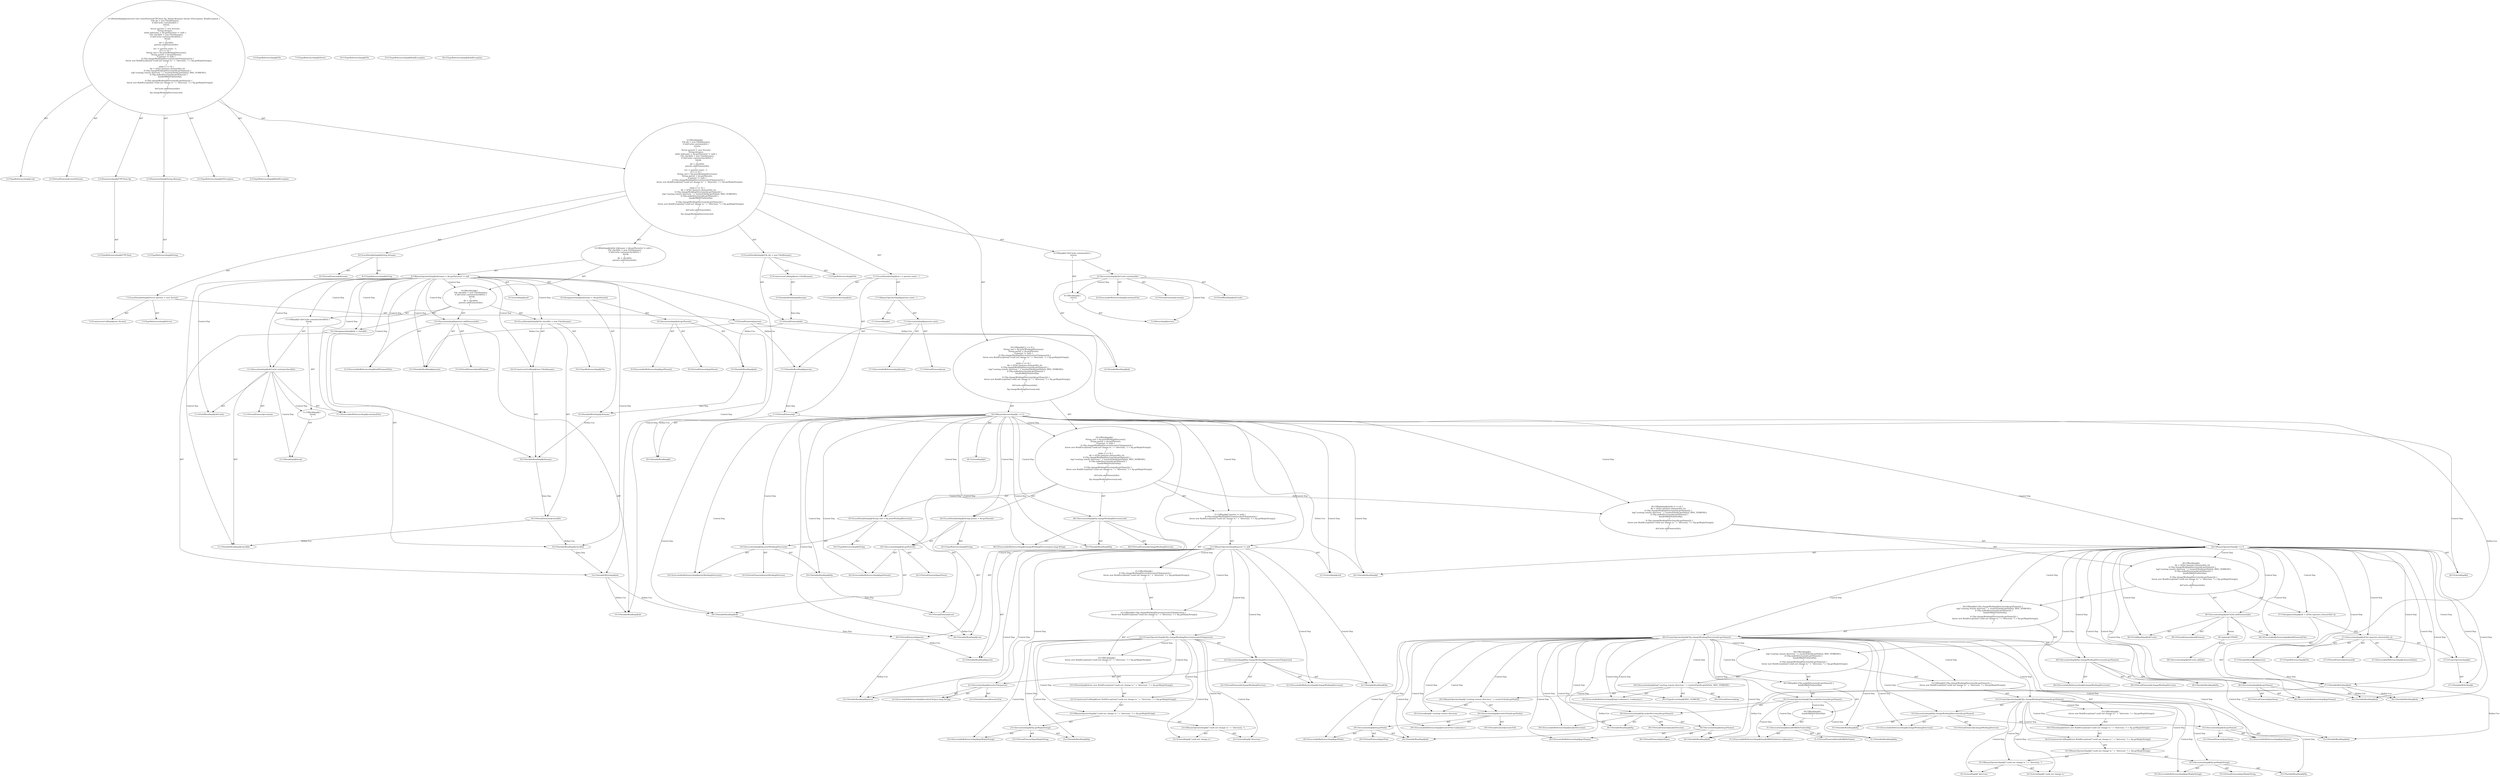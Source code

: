 digraph "createParents#?,FTPClient,String" {
0 [label="2:CtTypeReferenceImpl@void" shape=ellipse]
1 [label="2:CtVirtualElement@createParents" shape=ellipse]
2 [label="2:CtParameterImpl@FTPClient ftp" shape=ellipse]
3 [label="2:CtTypeReferenceImpl@FTPClient" shape=ellipse]
4 [label="2:CtParameterImpl@String filename" shape=ellipse]
5 [label="2:CtTypeReferenceImpl@String" shape=ellipse]
6 [label="2:CtTypeReferenceImpl@IOException" shape=ellipse]
7 [label="2:CtTypeReferenceImpl@BuildException" shape=ellipse]
8 [label="3:CtTypeReferenceImpl@File" shape=ellipse]
9 [label="3:CtTypeReferenceImpl@File" shape=ellipse]
10 [label="3:CtVariableReadImpl@filename" shape=ellipse]
11 [label="3:CtConstructorCallImpl@new File(filename)" shape=ellipse]
12 [label="3:CtVirtualElement@dir" shape=ellipse]
13 [label="3:CtLocalVariableImpl@File dir = new File(filename)" shape=ellipse]
14 [label="4:CtExecutableReferenceImpl@contains(File)" shape=ellipse]
15 [label="4:CtVirtualElement@contains" shape=ellipse]
16 [label="4:CtFieldReadImpl@dirCache" shape=ellipse]
17 [label="4:CtVariableReadImpl@dir" shape=ellipse]
18 [label="4:CtInvocationImpl@dirCache.contains(dir)" shape=ellipse]
19 [label="5:CtReturnImpl@return" shape=ellipse]
20 [label="4:CtBlockImpl@\{
    return;
\}" shape=ellipse]
21 [label="4:CtIfImpl@if (dirCache.contains(dir)) \{
    return;
\}" shape=ellipse]
22 [label="7:CtTypeReferenceImpl@Vector" shape=ellipse]
23 [label="7:CtTypeReferenceImpl@Vector" shape=ellipse]
24 [label="7:CtConstructorCallImpl@new Vector()" shape=ellipse]
25 [label="7:CtVirtualElement@parents" shape=ellipse]
26 [label="7:CtLocalVariableImpl@Vector parents = new Vector()" shape=ellipse]
27 [label="8:CtTypeReferenceImpl@String" shape=ellipse]
28 [label="8:CtVirtualElement@dirname" shape=ellipse]
29 [label="8:CtLocalVariableImpl@String dirname" shape=ellipse]
30 [label="9:CtVariableWriteImpl@dirname" shape=ellipse]
31 [label="9:CtExecutableReferenceImpl@getParent()" shape=ellipse]
32 [label="9:CtVirtualElement@getParent" shape=ellipse]
33 [label="9:CtVariableReadImpl@dir" shape=ellipse]
34 [label="9:CtInvocationImpl@dir.getParent()" shape=ellipse]
35 [label="9:CtAssignmentImpl@(dirname = dir.getParent())" shape=ellipse]
36 [label="9:CtLiteralImpl@null" shape=ellipse]
37 [label="9:CtBinaryOperatorImpl@(dirname = dir.getParent()) != null" shape=ellipse]
38 [label="10:CtTypeReferenceImpl@File" shape=ellipse]
39 [label="10:CtTypeReferenceImpl@File" shape=ellipse]
40 [label="10:CtVariableReadImpl@dirname" shape=ellipse]
41 [label="10:CtConstructorCallImpl@new File(dirname)" shape=ellipse]
42 [label="10:CtVirtualElement@checkDir" shape=ellipse]
43 [label="10:CtLocalVariableImpl@File checkDir = new File(dirname)" shape=ellipse]
44 [label="11:CtExecutableReferenceImpl@contains(File)" shape=ellipse]
45 [label="11:CtVirtualElement@contains" shape=ellipse]
46 [label="11:CtFieldReadImpl@dirCache" shape=ellipse]
47 [label="11:CtVariableReadImpl@checkDir" shape=ellipse]
48 [label="11:CtInvocationImpl@dirCache.contains(checkDir)" shape=ellipse]
49 [label="12:CtBreakImpl@break" shape=ellipse]
50 [label="11:CtBlockImpl@\{
    break;
\}" shape=ellipse]
51 [label="11:CtIfImpl@if (dirCache.contains(checkDir)) \{
    break;
\}" shape=ellipse]
52 [label="14:CtVariableWriteImpl@dir" shape=ellipse]
53 [label="14:CtVariableReadImpl@checkDir" shape=ellipse]
54 [label="14:CtAssignmentImpl@dir = checkDir" shape=ellipse]
55 [label="15:CtExecutableReferenceImpl@addElement(File)" shape=ellipse]
56 [label="15:CtVirtualElement@addElement" shape=ellipse]
57 [label="15:CtVariableReadImpl@parents" shape=ellipse]
58 [label="15:CtVariableReadImpl@dir" shape=ellipse]
59 [label="15:CtInvocationImpl@parents.addElement(dir)" shape=ellipse]
60 [label="9:CtBlockImpl@\{
    File checkDir = new File(dirname);
    if (dirCache.contains(checkDir)) \{
        break;
    \}
    dir = checkDir;
    parents.addElement(dir);
\}" shape=ellipse]
61 [label="9:CtWhileImpl@while ((dirname = dir.getParent()) != null) \{
    File checkDir = new File(dirname);
    if (dirCache.contains(checkDir)) \{
        break;
    \}
    dir = checkDir;
    parents.addElement(dir);
\} " shape=ellipse]
62 [label="17:CtTypeReferenceImpl@int" shape=ellipse]
63 [label="17:CtExecutableReferenceImpl@size()" shape=ellipse]
64 [label="17:CtVirtualElement@size" shape=ellipse]
65 [label="17:CtVariableReadImpl@parents" shape=ellipse]
66 [label="17:CtInvocationImpl@parents.size()" shape=ellipse]
67 [label="17:CtLiteralImpl@1" shape=ellipse]
68 [label="17:CtBinaryOperatorImpl@parents.size() - 1" shape=ellipse]
69 [label="17:CtVirtualElement@i" shape=ellipse]
70 [label="17:CtLocalVariableImpl@int i = parents.size() - 1" shape=ellipse]
71 [label="18:CtVariableReadImpl@i" shape=ellipse]
72 [label="18:CtLiteralImpl@0" shape=ellipse]
73 [label="18:CtBinaryOperatorImpl@i >= 0" shape=ellipse]
74 [label="19:CtTypeReferenceImpl@String" shape=ellipse]
75 [label="19:CtExecutableReferenceImpl@printWorkingDirectory()" shape=ellipse]
76 [label="19:CtVirtualElement@printWorkingDirectory" shape=ellipse]
77 [label="19:CtVariableReadImpl@ftp" shape=ellipse]
78 [label="19:CtInvocationImpl@ftp.printWorkingDirectory()" shape=ellipse]
79 [label="19:CtVirtualElement@cwd" shape=ellipse]
80 [label="19:CtLocalVariableImpl@String cwd = ftp.printWorkingDirectory()" shape=ellipse]
81 [label="20:CtTypeReferenceImpl@String" shape=ellipse]
82 [label="20:CtExecutableReferenceImpl@getParent()" shape=ellipse]
83 [label="20:CtVirtualElement@getParent" shape=ellipse]
84 [label="20:CtVariableReadImpl@dir" shape=ellipse]
85 [label="20:CtInvocationImpl@dir.getParent()" shape=ellipse]
86 [label="20:CtVirtualElement@parent" shape=ellipse]
87 [label="20:CtLocalVariableImpl@String parent = dir.getParent()" shape=ellipse]
88 [label="21:CtVariableReadImpl@parent" shape=ellipse]
89 [label="21:CtLiteralImpl@null" shape=ellipse]
90 [label="21:CtBinaryOperatorImpl@parent != null" shape=ellipse]
91 [label="22:CtExecutableReferenceImpl@changeWorkingDirectory()" shape=ellipse]
92 [label="22:CtVirtualElement@changeWorkingDirectory" shape=ellipse]
93 [label="22:CtVariableReadImpl@ftp" shape=ellipse]
94 [label="22:CtExecutableReferenceImpl@resolveFile(java.lang.String)" shape=ellipse]
95 [label="22:CtVirtualElement@resolveFile" shape=ellipse]
96 [label="22:CtVariableReadImpl@parent" shape=ellipse]
97 [label="22:CtInvocationImpl@resolveFile(parent)" shape=ellipse]
98 [label="22:CtInvocationImpl@ftp.changeWorkingDirectory(resolveFile(parent))" shape=ellipse]
99 [label="22:CtUnaryOperatorImpl@!ftp.changeWorkingDirectory(resolveFile(parent))" shape=ellipse]
100 [label="23:CtTypeReferenceImpl@BuildException" shape=ellipse]
101 [label="23:CtLiteralImpl@\"could not change to \"" shape=ellipse]
102 [label="23:CtLiteralImpl@\"directory: \"" shape=ellipse]
103 [label="23:CtBinaryOperatorImpl@(\"could not change to \" + \"directory: \")" shape=ellipse]
104 [label="23:CtExecutableReferenceImpl@getReplyString()" shape=ellipse]
105 [label="23:CtVirtualElement@getReplyString" shape=ellipse]
106 [label="23:CtVariableReadImpl@ftp" shape=ellipse]
107 [label="23:CtInvocationImpl@ftp.getReplyString()" shape=ellipse]
108 [label="23:CtBinaryOperatorImpl@(\"could not change to \" + \"directory: \") + ftp.getReplyString()" shape=ellipse]
109 [label="23:CtConstructorCallImpl@new BuildException((\"could not change to \" + \"directory: \") + ftp.getReplyString())" shape=ellipse]
110 [label="23:CtThrowImpl@throw new BuildException((\"could not change to \" + \"directory: \") + ftp.getReplyString())" shape=ellipse]
111 [label="22:CtBlockImpl@\{
    throw new BuildException((\"could not change to \" + \"directory: \") + ftp.getReplyString());
\}" shape=ellipse]
112 [label="22:CtIfImpl@if (!ftp.changeWorkingDirectory(resolveFile(parent))) \{
    throw new BuildException((\"could not change to \" + \"directory: \") + ftp.getReplyString());
\}" shape=ellipse]
113 [label="21:CtBlockImpl@\{
    if (!ftp.changeWorkingDirectory(resolveFile(parent))) \{
        throw new BuildException((\"could not change to \" + \"directory: \") + ftp.getReplyString());
    \}
\}" shape=ellipse]
114 [label="21:CtIfImpl@if (parent != null) \{
    if (!ftp.changeWorkingDirectory(resolveFile(parent))) \{
        throw new BuildException((\"could not change to \" + \"directory: \") + ftp.getReplyString());
    \}
\}" shape=ellipse]
115 [label="26:CtVariableReadImpl@i" shape=ellipse]
116 [label="26:CtLiteralImpl@0" shape=ellipse]
117 [label="26:CtBinaryOperatorImpl@i >= 0" shape=ellipse]
118 [label="27:CtVariableWriteImpl@dir" shape=ellipse]
119 [label="27:CtExecutableReferenceImpl@elementAt(int)" shape=ellipse]
120 [label="27:CtVirtualElement@elementAt" shape=ellipse]
121 [label="27:CtVariableReadImpl@parents" shape=ellipse]
122 [label="27:CtVariableWriteImpl@i" shape=ellipse]
123 [label="27:CtUnaryOperatorImpl@i--" shape=ellipse]
124 [label="27:CtInvocationImpl@((File) (parents.elementAt(i--)))" shape=ellipse]
125 [label="27:CtTypeReferenceImpl@File" shape=ellipse]
126 [label="27:CtAssignmentImpl@dir = ((File) (parents.elementAt(i--)))" shape=ellipse]
127 [label="28:CtExecutableReferenceImpl@changeWorkingDirectory()" shape=ellipse]
128 [label="28:CtVirtualElement@changeWorkingDirectory" shape=ellipse]
129 [label="28:CtVariableReadImpl@ftp" shape=ellipse]
130 [label="28:CtExecutableReferenceImpl@getName()" shape=ellipse]
131 [label="28:CtVirtualElement@getName" shape=ellipse]
132 [label="28:CtVariableReadImpl@dir" shape=ellipse]
133 [label="28:CtInvocationImpl@dir.getName()" shape=ellipse]
134 [label="28:CtInvocationImpl@ftp.changeWorkingDirectory(dir.getName())" shape=ellipse]
135 [label="28:CtUnaryOperatorImpl@!ftp.changeWorkingDirectory(dir.getName())" shape=ellipse]
136 [label="29:CtExecutableReferenceImpl@log(<unknown>,<unknown>)" shape=ellipse]
137 [label="29:CtVirtualElement@log" shape=ellipse]
138 [label="29:CtLiteralImpl@\"creating remote directory \"" shape=ellipse]
139 [label="29:CtExecutableReferenceImpl@resolveFile(<unknown>)" shape=ellipse]
140 [label="29:CtVirtualElement@resolveFile" shape=ellipse]
141 [label="29:CtExecutableReferenceImpl@getPath()" shape=ellipse]
142 [label="29:CtVirtualElement@getPath" shape=ellipse]
143 [label="29:CtVariableReadImpl@dir" shape=ellipse]
144 [label="29:CtInvocationImpl@dir.getPath()" shape=ellipse]
145 [label="29:CtInvocationImpl@resolveFile(dir.getPath())" shape=ellipse]
146 [label="29:CtBinaryOperatorImpl@\"creating remote directory \" + resolveFile(dir.getPath())" shape=ellipse]
147 [label="29:CtTypeAccessImpl@MSG_VERBOSE" shape=ellipse]
148 [label="29:CtInvocationImpl@log(\"creating remote directory \" + resolveFile(dir.getPath()), MSG_VERBOSE)" shape=ellipse]
149 [label="30:CtExecutableReferenceImpl@makeDirectory()" shape=ellipse]
150 [label="30:CtVirtualElement@makeDirectory" shape=ellipse]
151 [label="30:CtVariableReadImpl@ftp" shape=ellipse]
152 [label="30:CtExecutableReferenceImpl@getName()" shape=ellipse]
153 [label="30:CtVirtualElement@getName" shape=ellipse]
154 [label="30:CtVariableReadImpl@dir" shape=ellipse]
155 [label="30:CtInvocationImpl@dir.getName()" shape=ellipse]
156 [label="30:CtInvocationImpl@ftp.makeDirectory(dir.getName())" shape=ellipse]
157 [label="30:CtUnaryOperatorImpl@!ftp.makeDirectory(dir.getName())" shape=ellipse]
158 [label="31:CtExecutableReferenceImpl@handleMkDirFailure(<unknown>)" shape=ellipse]
159 [label="31:CtVirtualElement@handleMkDirFailure" shape=ellipse]
160 [label="31:CtVariableReadImpl@ftp" shape=ellipse]
161 [label="31:CtInvocationImpl@handleMkDirFailure(ftp)" shape=ellipse]
162 [label="30:CtBlockImpl@\{
    handleMkDirFailure(ftp);
\}" shape=ellipse]
163 [label="30:CtIfImpl@if (!ftp.makeDirectory(dir.getName())) \{
    handleMkDirFailure(ftp);
\}" shape=ellipse]
164 [label="33:CtExecutableReferenceImpl@changeWorkingDirectory()" shape=ellipse]
165 [label="33:CtVirtualElement@changeWorkingDirectory" shape=ellipse]
166 [label="33:CtVariableReadImpl@ftp" shape=ellipse]
167 [label="33:CtExecutableReferenceImpl@getName()" shape=ellipse]
168 [label="33:CtVirtualElement@getName" shape=ellipse]
169 [label="33:CtVariableReadImpl@dir" shape=ellipse]
170 [label="33:CtInvocationImpl@dir.getName()" shape=ellipse]
171 [label="33:CtInvocationImpl@ftp.changeWorkingDirectory(dir.getName())" shape=ellipse]
172 [label="33:CtUnaryOperatorImpl@!ftp.changeWorkingDirectory(dir.getName())" shape=ellipse]
173 [label="34:CtTypeReferenceImpl@BuildException" shape=ellipse]
174 [label="35:CtLiteralImpl@\"could not change to \"" shape=ellipse]
175 [label="35:CtLiteralImpl@\"directory: \"" shape=ellipse]
176 [label="35:CtBinaryOperatorImpl@(\"could not change to \" + \"directory: \")" shape=ellipse]
177 [label="35:CtExecutableReferenceImpl@getReplyString()" shape=ellipse]
178 [label="35:CtVirtualElement@getReplyString" shape=ellipse]
179 [label="35:CtVariableReadImpl@ftp" shape=ellipse]
180 [label="35:CtInvocationImpl@ftp.getReplyString()" shape=ellipse]
181 [label="35:CtBinaryOperatorImpl@(\"could not change to \" + \"directory: \") + ftp.getReplyString()" shape=ellipse]
182 [label="34:CtConstructorCallImpl@new BuildException((\"could not change to \" + \"directory: \") + ftp.getReplyString())" shape=ellipse]
183 [label="34:CtThrowImpl@throw new BuildException((\"could not change to \" + \"directory: \") + ftp.getReplyString())" shape=ellipse]
184 [label="33:CtBlockImpl@\{
    throw new BuildException((\"could not change to \" + \"directory: \") + ftp.getReplyString());
\}" shape=ellipse]
185 [label="33:CtIfImpl@if (!ftp.changeWorkingDirectory(dir.getName())) \{
    throw new BuildException((\"could not change to \" + \"directory: \") + ftp.getReplyString());
\}" shape=ellipse]
186 [label="28:CtBlockImpl@\{
    log(\"creating remote directory \" + resolveFile(dir.getPath()), MSG_VERBOSE);
    if (!ftp.makeDirectory(dir.getName())) \{
        handleMkDirFailure(ftp);
    \}
    if (!ftp.changeWorkingDirectory(dir.getName())) \{
        throw new BuildException((\"could not change to \" + \"directory: \") + ftp.getReplyString());
    \}
\}" shape=ellipse]
187 [label="28:CtIfImpl@if (!ftp.changeWorkingDirectory(dir.getName())) \{
    log(\"creating remote directory \" + resolveFile(dir.getPath()), MSG_VERBOSE);
    if (!ftp.makeDirectory(dir.getName())) \{
        handleMkDirFailure(ftp);
    \}
    if (!ftp.changeWorkingDirectory(dir.getName())) \{
        throw new BuildException((\"could not change to \" + \"directory: \") + ftp.getReplyString());
    \}
\}" shape=ellipse]
188 [label="38:CtExecutableReferenceImpl@addElement(File)" shape=ellipse]
189 [label="38:CtVirtualElement@addElement" shape=ellipse]
190 [label="38:CtFieldReadImpl@dirCache" shape=ellipse]
191 [label="38:CtVariableReadImpl@dir" shape=ellipse]
192 [label="38:CtInvocationImpl@dirCache.addElement(dir)" shape=ellipse]
193 [label="26:CtBlockImpl@\{
    dir = ((File) (parents.elementAt(i--)));
    if (!ftp.changeWorkingDirectory(dir.getName())) \{
        log(\"creating remote directory \" + resolveFile(dir.getPath()), MSG_VERBOSE);
        if (!ftp.makeDirectory(dir.getName())) \{
            handleMkDirFailure(ftp);
        \}
        if (!ftp.changeWorkingDirectory(dir.getName())) \{
            throw new BuildException((\"could not change to \" + \"directory: \") + ftp.getReplyString());
        \}
    \}
    dirCache.addElement(dir);
\}" shape=ellipse]
194 [label="26:CtWhileImpl@while (i >= 0) \{
    dir = ((File) (parents.elementAt(i--)));
    if (!ftp.changeWorkingDirectory(dir.getName())) \{
        log(\"creating remote directory \" + resolveFile(dir.getPath()), MSG_VERBOSE);
        if (!ftp.makeDirectory(dir.getName())) \{
            handleMkDirFailure(ftp);
        \}
        if (!ftp.changeWorkingDirectory(dir.getName())) \{
            throw new BuildException((\"could not change to \" + \"directory: \") + ftp.getReplyString());
        \}
    \}
    dirCache.addElement(dir);
\} " shape=ellipse]
195 [label="40:CtExecutableReferenceImpl@changeWorkingDirectory(java.lang.String)" shape=ellipse]
196 [label="40:CtVirtualElement@changeWorkingDirectory" shape=ellipse]
197 [label="40:CtVariableReadImpl@ftp" shape=ellipse]
198 [label="40:CtVariableReadImpl@cwd" shape=ellipse]
199 [label="40:CtInvocationImpl@ftp.changeWorkingDirectory(cwd)" shape=ellipse]
200 [label="18:CtBlockImpl@\{
    String cwd = ftp.printWorkingDirectory();
    String parent = dir.getParent();
    if (parent != null) \{
        if (!ftp.changeWorkingDirectory(resolveFile(parent))) \{
            throw new BuildException((\"could not change to \" + \"directory: \") + ftp.getReplyString());
        \}
    \}
    while (i >= 0) \{
        dir = ((File) (parents.elementAt(i--)));
        if (!ftp.changeWorkingDirectory(dir.getName())) \{
            log(\"creating remote directory \" + resolveFile(dir.getPath()), MSG_VERBOSE);
            if (!ftp.makeDirectory(dir.getName())) \{
                handleMkDirFailure(ftp);
            \}
            if (!ftp.changeWorkingDirectory(dir.getName())) \{
                throw new BuildException((\"could not change to \" + \"directory: \") + ftp.getReplyString());
            \}
        \}
        dirCache.addElement(dir);
    \} 
    ftp.changeWorkingDirectory(cwd);
\}" shape=ellipse]
201 [label="18:CtIfImpl@if (i >= 0) \{
    String cwd = ftp.printWorkingDirectory();
    String parent = dir.getParent();
    if (parent != null) \{
        if (!ftp.changeWorkingDirectory(resolveFile(parent))) \{
            throw new BuildException((\"could not change to \" + \"directory: \") + ftp.getReplyString());
        \}
    \}
    while (i >= 0) \{
        dir = ((File) (parents.elementAt(i--)));
        if (!ftp.changeWorkingDirectory(dir.getName())) \{
            log(\"creating remote directory \" + resolveFile(dir.getPath()), MSG_VERBOSE);
            if (!ftp.makeDirectory(dir.getName())) \{
                handleMkDirFailure(ftp);
            \}
            if (!ftp.changeWorkingDirectory(dir.getName())) \{
                throw new BuildException((\"could not change to \" + \"directory: \") + ftp.getReplyString());
            \}
        \}
        dirCache.addElement(dir);
    \} 
    ftp.changeWorkingDirectory(cwd);
\}" shape=ellipse]
202 [label="2:CtBlockImpl@\{
    File dir = new File(filename);
    if (dirCache.contains(dir)) \{
        return;
    \}
    Vector parents = new Vector();
    String dirname;
    while ((dirname = dir.getParent()) != null) \{
        File checkDir = new File(dirname);
        if (dirCache.contains(checkDir)) \{
            break;
        \}
        dir = checkDir;
        parents.addElement(dir);
    \} 
    int i = parents.size() - 1;
    if (i >= 0) \{
        String cwd = ftp.printWorkingDirectory();
        String parent = dir.getParent();
        if (parent != null) \{
            if (!ftp.changeWorkingDirectory(resolveFile(parent))) \{
                throw new BuildException((\"could not change to \" + \"directory: \") + ftp.getReplyString());
            \}
        \}
        while (i >= 0) \{
            dir = ((File) (parents.elementAt(i--)));
            if (!ftp.changeWorkingDirectory(dir.getName())) \{
                log(\"creating remote directory \" + resolveFile(dir.getPath()), MSG_VERBOSE);
                if (!ftp.makeDirectory(dir.getName())) \{
                    handleMkDirFailure(ftp);
                \}
                if (!ftp.changeWorkingDirectory(dir.getName())) \{
                    throw new BuildException((\"could not change to \" + \"directory: \") + ftp.getReplyString());
                \}
            \}
            dirCache.addElement(dir);
        \} 
        ftp.changeWorkingDirectory(cwd);
    \}
\}" shape=ellipse]
203 [label="2:CtMethodImpl@protected void createParents(FTPClient ftp, String filename) throws IOException, BuildException \{
    File dir = new File(filename);
    if (dirCache.contains(dir)) \{
        return;
    \}
    Vector parents = new Vector();
    String dirname;
    while ((dirname = dir.getParent()) != null) \{
        File checkDir = new File(dirname);
        if (dirCache.contains(checkDir)) \{
            break;
        \}
        dir = checkDir;
        parents.addElement(dir);
    \} 
    int i = parents.size() - 1;
    if (i >= 0) \{
        String cwd = ftp.printWorkingDirectory();
        String parent = dir.getParent();
        if (parent != null) \{
            if (!ftp.changeWorkingDirectory(resolveFile(parent))) \{
                throw new BuildException((\"could not change to \" + \"directory: \") + ftp.getReplyString());
            \}
        \}
        while (i >= 0) \{
            dir = ((File) (parents.elementAt(i--)));
            if (!ftp.changeWorkingDirectory(dir.getName())) \{
                log(\"creating remote directory \" + resolveFile(dir.getPath()), MSG_VERBOSE);
                if (!ftp.makeDirectory(dir.getName())) \{
                    handleMkDirFailure(ftp);
                \}
                if (!ftp.changeWorkingDirectory(dir.getName())) \{
                    throw new BuildException((\"could not change to \" + \"directory: \") + ftp.getReplyString());
                \}
            \}
            dirCache.addElement(dir);
        \} 
        ftp.changeWorkingDirectory(cwd);
    \}
\}" shape=ellipse]
204 [label="38:Update@UPDATE" shape=ellipse]
205 [label="38:CtInvocationImpl@dirCache.add(dir)" shape=ellipse]
2 -> 3 [label="AST"];
4 -> 5 [label="AST"];
10 -> 12 [label="Data Dep"];
11 -> 10 [label="AST"];
12 -> 17 [label="Define-Use"];
12 -> 33 [label="Define-Use"];
13 -> 12 [label="AST"];
13 -> 8 [label="AST"];
13 -> 11 [label="AST"];
18 -> 15 [label="AST"];
18 -> 16 [label="AST"];
18 -> 14 [label="AST"];
18 -> 17 [label="AST"];
18 -> 20 [label="Control Dep"];
18 -> 19 [label="Control Dep"];
20 -> 19 [label="AST"];
21 -> 18 [label="AST"];
21 -> 20 [label="AST"];
25 -> 57 [label="Define-Use"];
25 -> 65 [label="Define-Use"];
25 -> 121 [label="Define-Use"];
26 -> 25 [label="AST"];
26 -> 22 [label="AST"];
26 -> 24 [label="AST"];
29 -> 28 [label="AST"];
29 -> 27 [label="AST"];
30 -> 40 [label="Define-Use"];
33 -> 30 [label="Data Dep"];
34 -> 32 [label="AST"];
34 -> 33 [label="AST"];
34 -> 31 [label="AST"];
35 -> 30 [label="AST"];
35 -> 34 [label="AST"];
37 -> 35 [label="AST"];
37 -> 36 [label="AST"];
37 -> 60 [label="Control Dep"];
37 -> 43 [label="Control Dep"];
37 -> 41 [label="Control Dep"];
37 -> 40 [label="Control Dep"];
37 -> 51 [label="Control Dep"];
37 -> 48 [label="Control Dep"];
37 -> 44 [label="Control Dep"];
37 -> 46 [label="Control Dep"];
37 -> 47 [label="Control Dep"];
37 -> 54 [label="Control Dep"];
37 -> 52 [label="Control Dep"];
37 -> 53 [label="Control Dep"];
37 -> 59 [label="Control Dep"];
37 -> 55 [label="Control Dep"];
37 -> 57 [label="Control Dep"];
37 -> 58 [label="Control Dep"];
40 -> 42 [label="Data Dep"];
41 -> 40 [label="AST"];
42 -> 47 [label="Define-Use"];
42 -> 53 [label="Define-Use"];
43 -> 42 [label="AST"];
43 -> 38 [label="AST"];
43 -> 41 [label="AST"];
48 -> 45 [label="AST"];
48 -> 46 [label="AST"];
48 -> 44 [label="AST"];
48 -> 47 [label="AST"];
48 -> 50 [label="Control Dep"];
48 -> 49 [label="Control Dep"];
50 -> 49 [label="AST"];
51 -> 48 [label="AST"];
51 -> 50 [label="AST"];
52 -> 58 [label="Define-Use"];
52 -> 84 [label="Define-Use"];
53 -> 52 [label="Data Dep"];
54 -> 52 [label="AST"];
54 -> 53 [label="AST"];
59 -> 56 [label="AST"];
59 -> 57 [label="AST"];
59 -> 55 [label="AST"];
59 -> 58 [label="AST"];
60 -> 43 [label="AST"];
60 -> 51 [label="AST"];
60 -> 54 [label="AST"];
60 -> 59 [label="AST"];
61 -> 37 [label="AST"];
61 -> 60 [label="AST"];
65 -> 69 [label="Data Dep"];
66 -> 64 [label="AST"];
66 -> 65 [label="AST"];
66 -> 63 [label="AST"];
68 -> 66 [label="AST"];
68 -> 67 [label="AST"];
69 -> 71 [label="Define-Use"];
69 -> 115 [label="Define-Use"];
70 -> 69 [label="AST"];
70 -> 62 [label="AST"];
70 -> 68 [label="AST"];
73 -> 71 [label="AST"];
73 -> 72 [label="AST"];
73 -> 200 [label="Control Dep"];
73 -> 80 [label="Control Dep"];
73 -> 78 [label="Control Dep"];
73 -> 75 [label="Control Dep"];
73 -> 77 [label="Control Dep"];
73 -> 87 [label="Control Dep"];
73 -> 85 [label="Control Dep"];
73 -> 82 [label="Control Dep"];
73 -> 84 [label="Control Dep"];
73 -> 114 [label="Control Dep"];
73 -> 90 [label="Control Dep"];
73 -> 88 [label="Control Dep"];
73 -> 89 [label="Control Dep"];
73 -> 194 [label="Control Dep"];
73 -> 117 [label="Control Dep"];
73 -> 115 [label="Control Dep"];
73 -> 116 [label="Control Dep"];
73 -> 199 [label="Control Dep"];
73 -> 195 [label="Control Dep"];
73 -> 197 [label="Control Dep"];
73 -> 198 [label="Control Dep"];
77 -> 79 [label="Data Dep"];
78 -> 76 [label="AST"];
78 -> 77 [label="AST"];
78 -> 75 [label="AST"];
79 -> 198 [label="Define-Use"];
80 -> 79 [label="AST"];
80 -> 74 [label="AST"];
80 -> 78 [label="AST"];
84 -> 86 [label="Data Dep"];
85 -> 83 [label="AST"];
85 -> 84 [label="AST"];
85 -> 82 [label="AST"];
86 -> 88 [label="Define-Use"];
86 -> 96 [label="Define-Use"];
87 -> 86 [label="AST"];
87 -> 81 [label="AST"];
87 -> 85 [label="AST"];
90 -> 88 [label="AST"];
90 -> 89 [label="AST"];
90 -> 113 [label="Control Dep"];
90 -> 112 [label="Control Dep"];
90 -> 99 [label="Control Dep"];
90 -> 98 [label="Control Dep"];
90 -> 91 [label="Control Dep"];
90 -> 93 [label="Control Dep"];
90 -> 97 [label="Control Dep"];
90 -> 94 [label="Control Dep"];
90 -> 96 [label="Control Dep"];
97 -> 95 [label="AST"];
97 -> 94 [label="AST"];
97 -> 96 [label="AST"];
98 -> 92 [label="AST"];
98 -> 93 [label="AST"];
98 -> 91 [label="AST"];
98 -> 97 [label="AST"];
99 -> 98 [label="AST"];
99 -> 111 [label="Control Dep"];
99 -> 110 [label="Control Dep"];
99 -> 109 [label="Control Dep"];
99 -> 108 [label="Control Dep"];
99 -> 103 [label="Control Dep"];
99 -> 101 [label="Control Dep"];
99 -> 102 [label="Control Dep"];
99 -> 107 [label="Control Dep"];
99 -> 104 [label="Control Dep"];
99 -> 106 [label="Control Dep"];
103 -> 101 [label="AST"];
103 -> 102 [label="AST"];
107 -> 105 [label="AST"];
107 -> 106 [label="AST"];
107 -> 104 [label="AST"];
108 -> 103 [label="AST"];
108 -> 107 [label="AST"];
109 -> 108 [label="AST"];
110 -> 109 [label="AST"];
111 -> 110 [label="AST"];
112 -> 99 [label="AST"];
112 -> 111 [label="AST"];
113 -> 112 [label="AST"];
114 -> 90 [label="AST"];
114 -> 113 [label="AST"];
117 -> 115 [label="AST"];
117 -> 116 [label="AST"];
117 -> 193 [label="Control Dep"];
117 -> 126 [label="Control Dep"];
117 -> 118 [label="Control Dep"];
117 -> 124 [label="Control Dep"];
117 -> 119 [label="Control Dep"];
117 -> 121 [label="Control Dep"];
117 -> 123 [label="Control Dep"];
117 -> 122 [label="Control Dep"];
117 -> 187 [label="Control Dep"];
117 -> 135 [label="Control Dep"];
117 -> 134 [label="Control Dep"];
117 -> 127 [label="Control Dep"];
117 -> 129 [label="Control Dep"];
117 -> 133 [label="Control Dep"];
117 -> 130 [label="Control Dep"];
117 -> 132 [label="Control Dep"];
117 -> 192 [label="Control Dep"];
117 -> 188 [label="Control Dep"];
117 -> 190 [label="Control Dep"];
117 -> 191 [label="Control Dep"];
118 -> 132 [label="Define-Use"];
118 -> 143 [label="Define-Use"];
118 -> 154 [label="Define-Use"];
118 -> 169 [label="Define-Use"];
118 -> 191 [label="Define-Use"];
121 -> 118 [label="Data Dep"];
123 -> 122 [label="AST"];
124 -> 120 [label="AST"];
124 -> 125 [label="AST"];
124 -> 121 [label="AST"];
124 -> 119 [label="AST"];
124 -> 123 [label="AST"];
126 -> 118 [label="AST"];
126 -> 124 [label="AST"];
133 -> 131 [label="AST"];
133 -> 132 [label="AST"];
133 -> 130 [label="AST"];
134 -> 128 [label="AST"];
134 -> 129 [label="AST"];
134 -> 127 [label="AST"];
134 -> 133 [label="AST"];
135 -> 134 [label="AST"];
135 -> 186 [label="Control Dep"];
135 -> 148 [label="Control Dep"];
135 -> 136 [label="Control Dep"];
135 -> 146 [label="Control Dep"];
135 -> 138 [label="Control Dep"];
135 -> 145 [label="Control Dep"];
135 -> 139 [label="Control Dep"];
135 -> 144 [label="Control Dep"];
135 -> 141 [label="Control Dep"];
135 -> 143 [label="Control Dep"];
135 -> 147 [label="Control Dep"];
135 -> 163 [label="Control Dep"];
135 -> 157 [label="Control Dep"];
135 -> 156 [label="Control Dep"];
135 -> 149 [label="Control Dep"];
135 -> 151 [label="Control Dep"];
135 -> 155 [label="Control Dep"];
135 -> 152 [label="Control Dep"];
135 -> 154 [label="Control Dep"];
135 -> 185 [label="Control Dep"];
135 -> 172 [label="Control Dep"];
135 -> 171 [label="Control Dep"];
135 -> 164 [label="Control Dep"];
135 -> 166 [label="Control Dep"];
135 -> 170 [label="Control Dep"];
135 -> 167 [label="Control Dep"];
135 -> 169 [label="Control Dep"];
144 -> 142 [label="AST"];
144 -> 143 [label="AST"];
144 -> 141 [label="AST"];
145 -> 140 [label="AST"];
145 -> 139 [label="AST"];
145 -> 144 [label="AST"];
146 -> 138 [label="AST"];
146 -> 145 [label="AST"];
148 -> 137 [label="AST"];
148 -> 136 [label="AST"];
148 -> 146 [label="AST"];
148 -> 147 [label="AST"];
155 -> 153 [label="AST"];
155 -> 154 [label="AST"];
155 -> 152 [label="AST"];
156 -> 150 [label="AST"];
156 -> 151 [label="AST"];
156 -> 149 [label="AST"];
156 -> 155 [label="AST"];
157 -> 156 [label="AST"];
157 -> 162 [label="Control Dep"];
157 -> 161 [label="Control Dep"];
157 -> 158 [label="Control Dep"];
157 -> 160 [label="Control Dep"];
161 -> 159 [label="AST"];
161 -> 158 [label="AST"];
161 -> 160 [label="AST"];
162 -> 161 [label="AST"];
163 -> 157 [label="AST"];
163 -> 162 [label="AST"];
170 -> 168 [label="AST"];
170 -> 169 [label="AST"];
170 -> 167 [label="AST"];
171 -> 165 [label="AST"];
171 -> 166 [label="AST"];
171 -> 164 [label="AST"];
171 -> 170 [label="AST"];
172 -> 171 [label="AST"];
172 -> 184 [label="Control Dep"];
172 -> 183 [label="Control Dep"];
172 -> 182 [label="Control Dep"];
172 -> 181 [label="Control Dep"];
172 -> 176 [label="Control Dep"];
172 -> 174 [label="Control Dep"];
172 -> 175 [label="Control Dep"];
172 -> 180 [label="Control Dep"];
172 -> 177 [label="Control Dep"];
172 -> 179 [label="Control Dep"];
176 -> 174 [label="AST"];
176 -> 175 [label="AST"];
180 -> 178 [label="AST"];
180 -> 179 [label="AST"];
180 -> 177 [label="AST"];
181 -> 176 [label="AST"];
181 -> 180 [label="AST"];
182 -> 181 [label="AST"];
183 -> 182 [label="AST"];
184 -> 183 [label="AST"];
185 -> 172 [label="AST"];
185 -> 184 [label="AST"];
186 -> 148 [label="AST"];
186 -> 163 [label="AST"];
186 -> 185 [label="AST"];
187 -> 135 [label="AST"];
187 -> 186 [label="AST"];
192 -> 189 [label="AST"];
192 -> 190 [label="AST"];
192 -> 188 [label="AST"];
192 -> 191 [label="AST"];
192 -> 204 [label="Action"];
193 -> 126 [label="AST"];
193 -> 187 [label="AST"];
193 -> 192 [label="AST"];
194 -> 117 [label="AST"];
194 -> 193 [label="AST"];
199 -> 196 [label="AST"];
199 -> 197 [label="AST"];
199 -> 195 [label="AST"];
199 -> 198 [label="AST"];
200 -> 80 [label="AST"];
200 -> 87 [label="AST"];
200 -> 114 [label="AST"];
200 -> 194 [label="AST"];
200 -> 199 [label="AST"];
201 -> 73 [label="AST"];
201 -> 200 [label="AST"];
202 -> 13 [label="AST"];
202 -> 21 [label="AST"];
202 -> 26 [label="AST"];
202 -> 29 [label="AST"];
202 -> 61 [label="AST"];
202 -> 70 [label="AST"];
202 -> 201 [label="AST"];
203 -> 1 [label="AST"];
203 -> 0 [label="AST"];
203 -> 2 [label="AST"];
203 -> 4 [label="AST"];
203 -> 6 [label="AST"];
203 -> 7 [label="AST"];
203 -> 202 [label="AST"];
204 -> 205 [label="Action"];
}